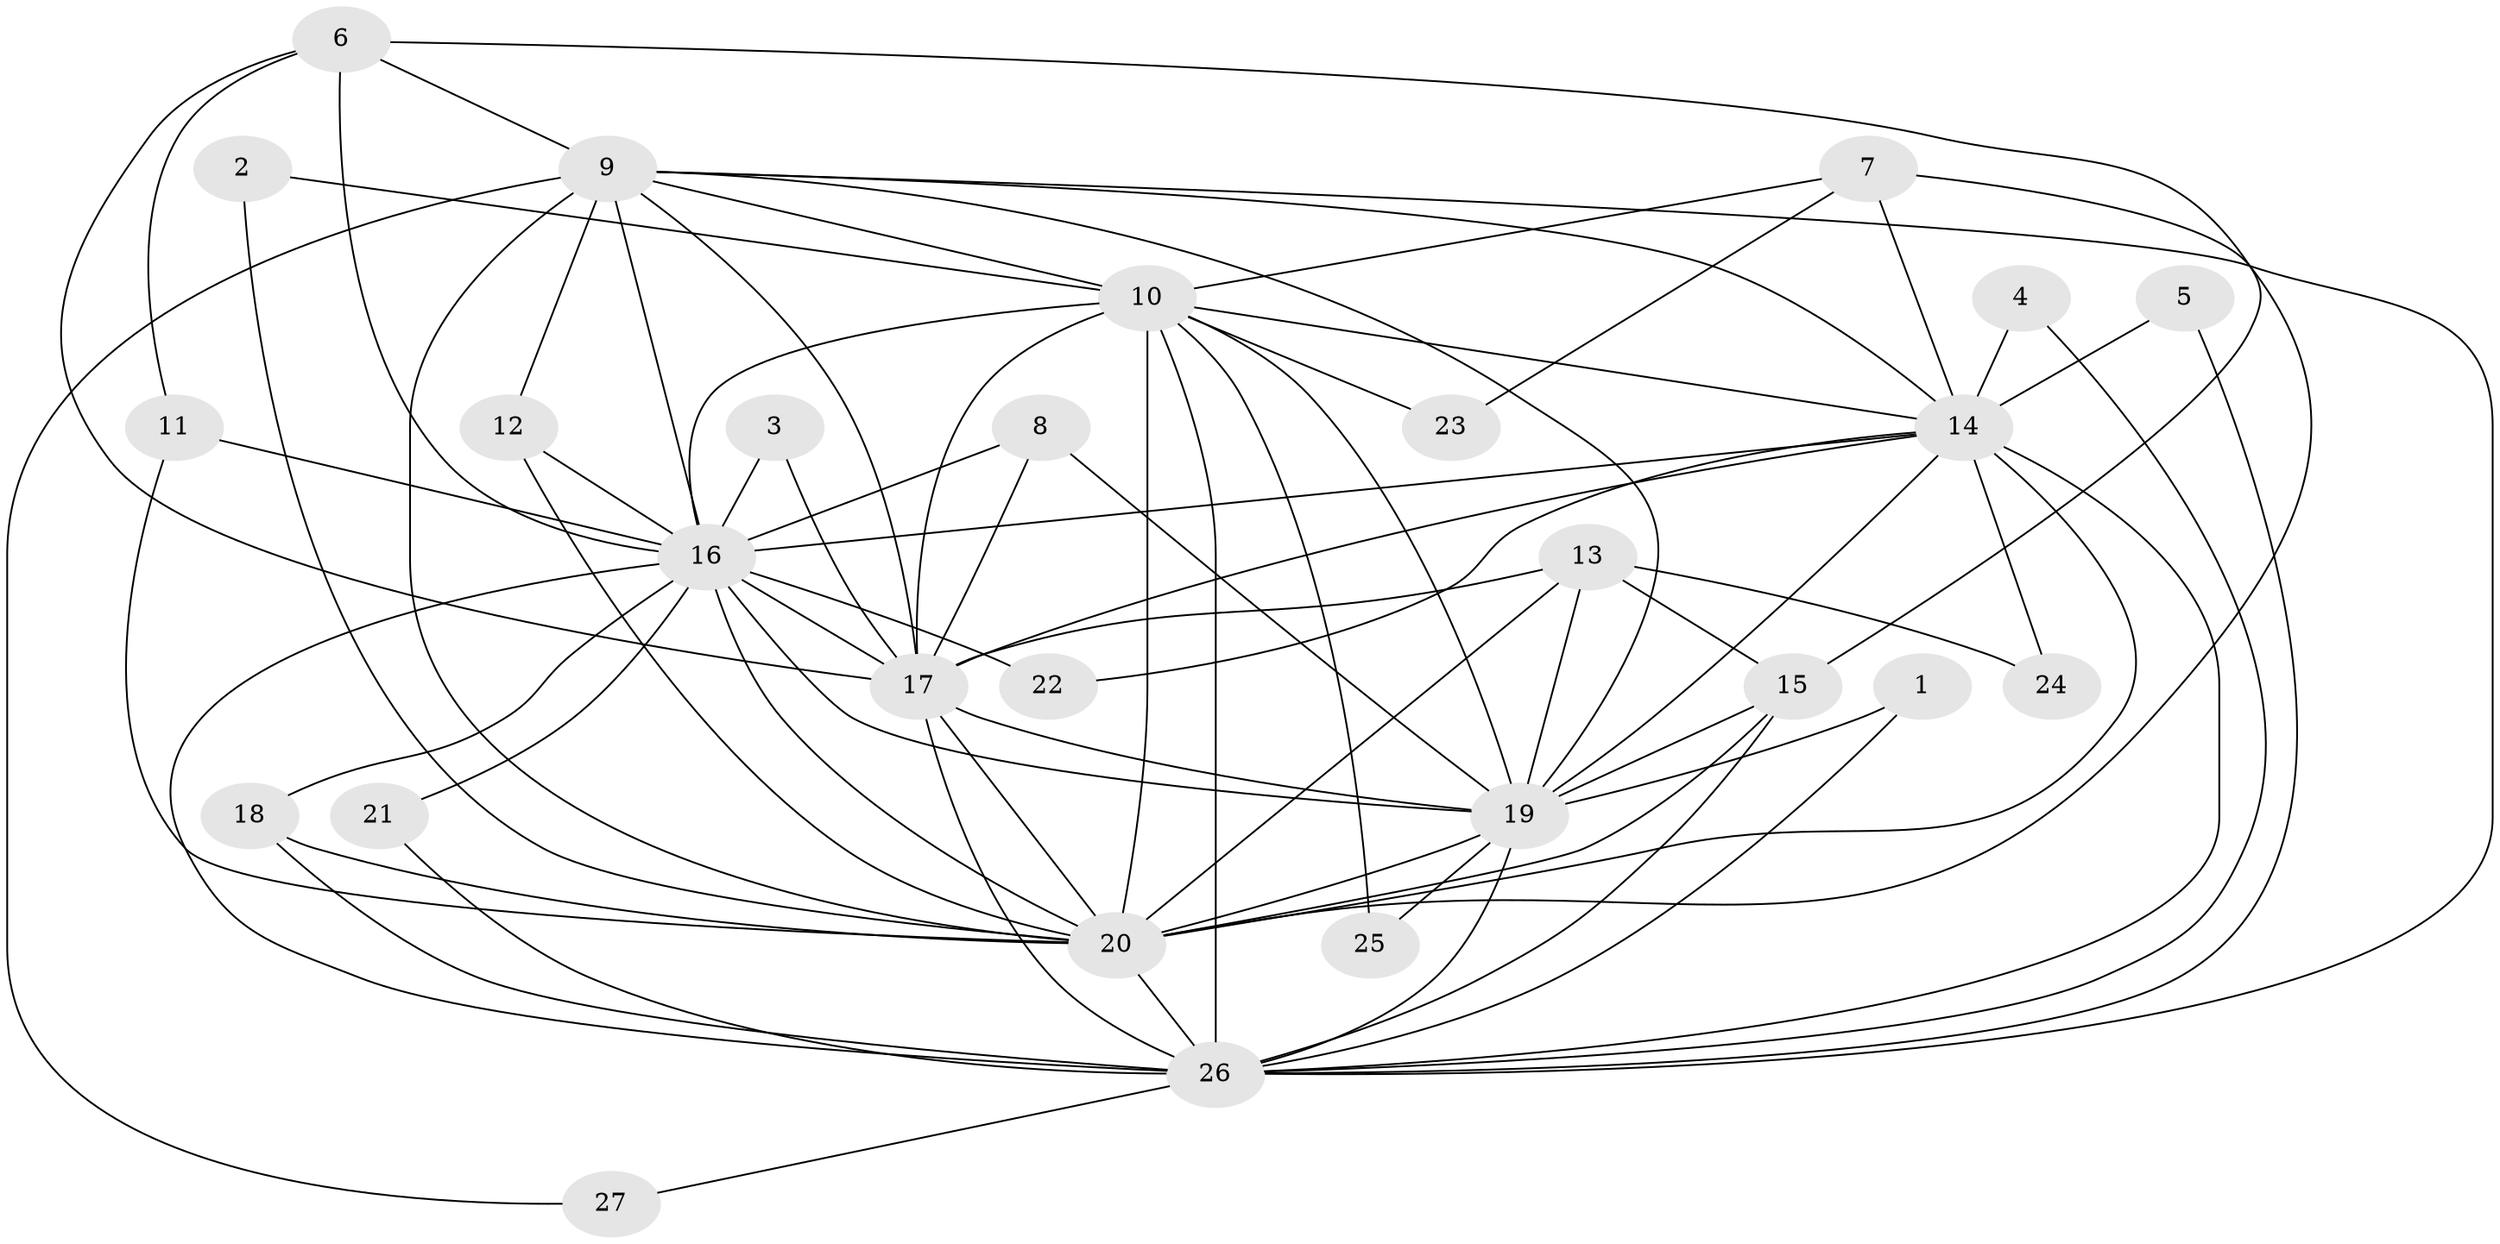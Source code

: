 // original degree distribution, {12: 0.018518518518518517, 10: 0.018518518518518517, 20: 0.018518518518518517, 16: 0.05555555555555555, 15: 0.05555555555555555, 21: 0.018518518518518517, 4: 0.07407407407407407, 2: 0.5185185185185185, 3: 0.2037037037037037, 5: 0.018518518518518517}
// Generated by graph-tools (version 1.1) at 2025/25/03/09/25 03:25:52]
// undirected, 27 vertices, 76 edges
graph export_dot {
graph [start="1"]
  node [color=gray90,style=filled];
  1;
  2;
  3;
  4;
  5;
  6;
  7;
  8;
  9;
  10;
  11;
  12;
  13;
  14;
  15;
  16;
  17;
  18;
  19;
  20;
  21;
  22;
  23;
  24;
  25;
  26;
  27;
  1 -- 19 [weight=1.0];
  1 -- 26 [weight=1.0];
  2 -- 10 [weight=1.0];
  2 -- 20 [weight=1.0];
  3 -- 16 [weight=1.0];
  3 -- 17 [weight=1.0];
  4 -- 14 [weight=1.0];
  4 -- 26 [weight=1.0];
  5 -- 14 [weight=1.0];
  5 -- 26 [weight=1.0];
  6 -- 9 [weight=1.0];
  6 -- 11 [weight=1.0];
  6 -- 15 [weight=1.0];
  6 -- 16 [weight=2.0];
  6 -- 17 [weight=1.0];
  7 -- 10 [weight=1.0];
  7 -- 14 [weight=1.0];
  7 -- 20 [weight=1.0];
  7 -- 23 [weight=1.0];
  8 -- 16 [weight=1.0];
  8 -- 17 [weight=1.0];
  8 -- 19 [weight=1.0];
  9 -- 10 [weight=1.0];
  9 -- 12 [weight=1.0];
  9 -- 14 [weight=1.0];
  9 -- 16 [weight=2.0];
  9 -- 17 [weight=1.0];
  9 -- 19 [weight=1.0];
  9 -- 20 [weight=4.0];
  9 -- 26 [weight=2.0];
  9 -- 27 [weight=1.0];
  10 -- 14 [weight=1.0];
  10 -- 16 [weight=2.0];
  10 -- 17 [weight=1.0];
  10 -- 19 [weight=1.0];
  10 -- 20 [weight=4.0];
  10 -- 23 [weight=2.0];
  10 -- 25 [weight=1.0];
  10 -- 26 [weight=1.0];
  11 -- 16 [weight=1.0];
  11 -- 20 [weight=1.0];
  12 -- 16 [weight=1.0];
  12 -- 20 [weight=1.0];
  13 -- 15 [weight=1.0];
  13 -- 17 [weight=1.0];
  13 -- 19 [weight=1.0];
  13 -- 20 [weight=1.0];
  13 -- 24 [weight=1.0];
  14 -- 16 [weight=1.0];
  14 -- 17 [weight=2.0];
  14 -- 19 [weight=1.0];
  14 -- 20 [weight=3.0];
  14 -- 22 [weight=1.0];
  14 -- 24 [weight=1.0];
  14 -- 26 [weight=2.0];
  15 -- 19 [weight=1.0];
  15 -- 20 [weight=1.0];
  15 -- 26 [weight=1.0];
  16 -- 17 [weight=2.0];
  16 -- 18 [weight=1.0];
  16 -- 19 [weight=1.0];
  16 -- 20 [weight=3.0];
  16 -- 21 [weight=1.0];
  16 -- 22 [weight=1.0];
  16 -- 26 [weight=2.0];
  17 -- 19 [weight=1.0];
  17 -- 20 [weight=3.0];
  17 -- 26 [weight=2.0];
  18 -- 20 [weight=2.0];
  18 -- 26 [weight=1.0];
  19 -- 20 [weight=3.0];
  19 -- 25 [weight=1.0];
  19 -- 26 [weight=2.0];
  20 -- 26 [weight=3.0];
  21 -- 26 [weight=1.0];
  26 -- 27 [weight=1.0];
}
